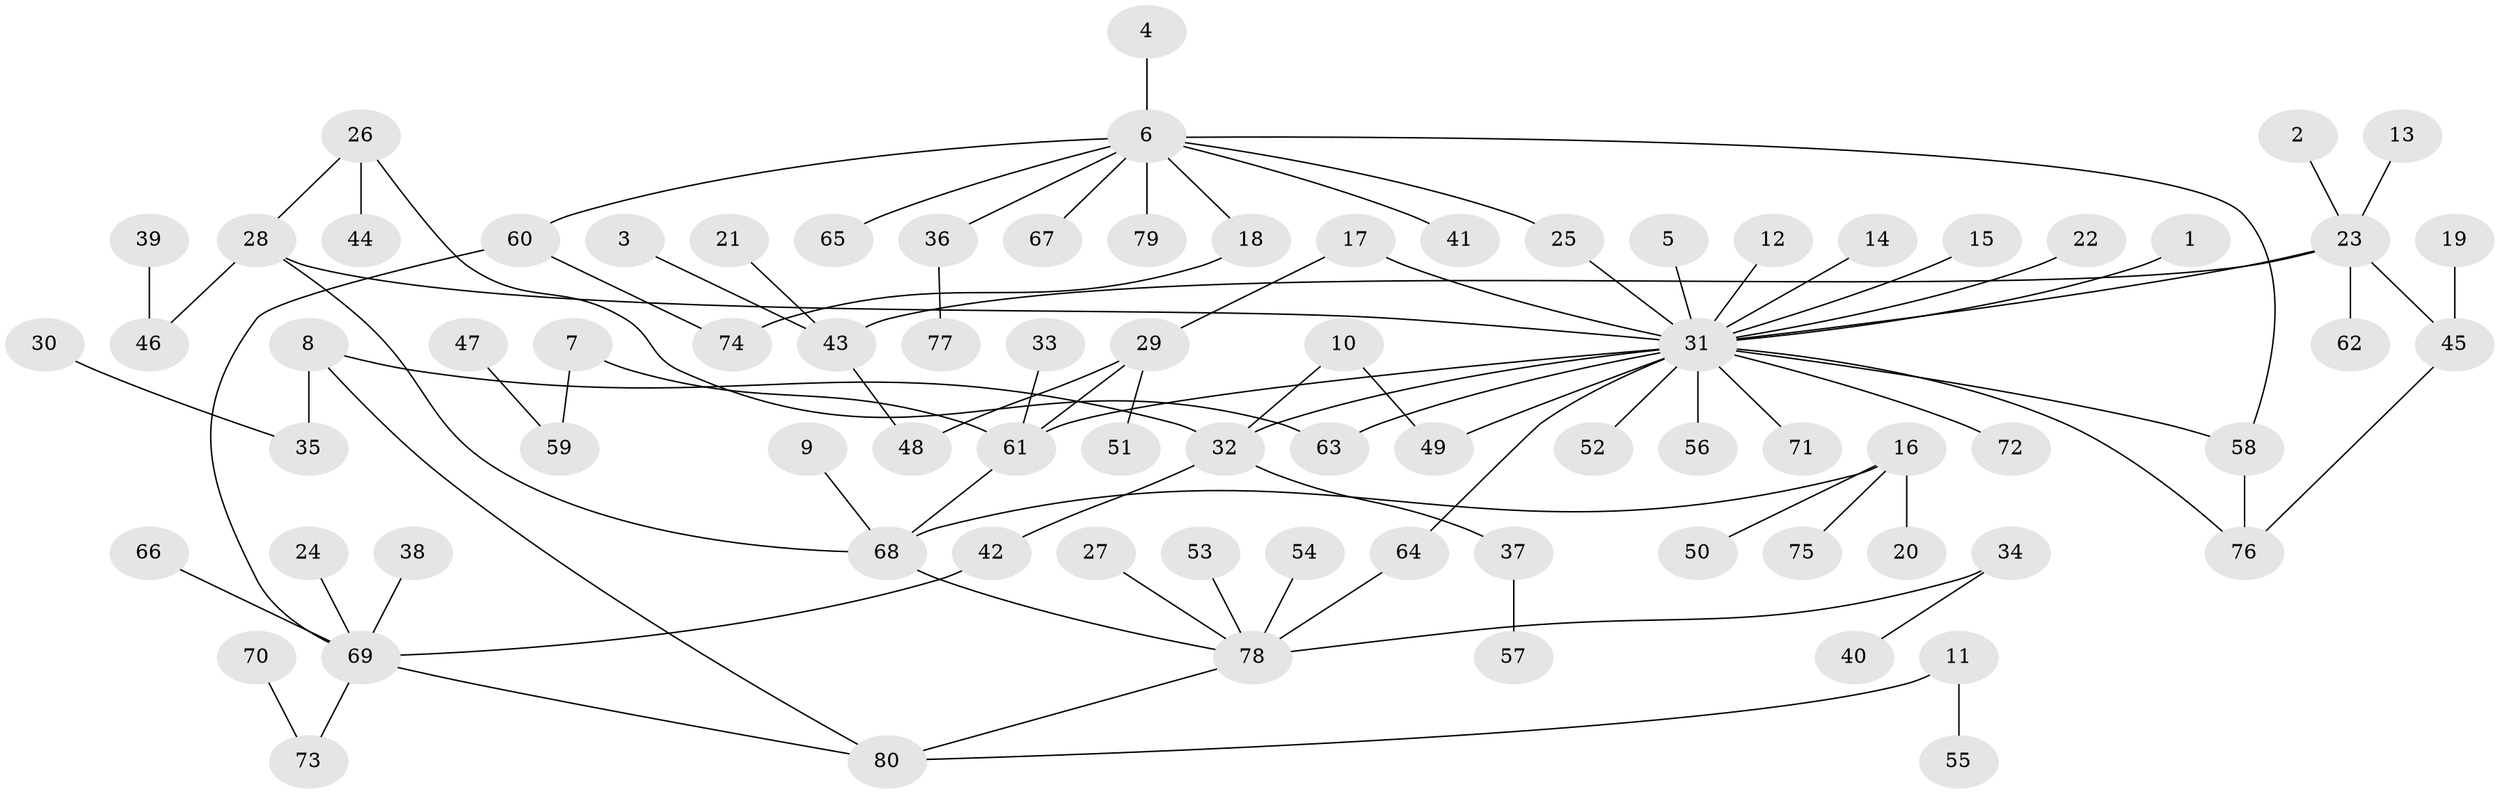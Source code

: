 // original degree distribution, {23: 0.007518796992481203, 6: 0.022556390977443608, 7: 0.007518796992481203, 5: 0.05263157894736842, 3: 0.15037593984962405, 1: 0.5714285714285714, 2: 0.15037593984962405, 12: 0.007518796992481203, 9: 0.007518796992481203, 8: 0.007518796992481203, 4: 0.015037593984962405}
// Generated by graph-tools (version 1.1) at 2025/36/03/04/25 23:36:39]
// undirected, 80 vertices, 92 edges
graph export_dot {
  node [color=gray90,style=filled];
  1;
  2;
  3;
  4;
  5;
  6;
  7;
  8;
  9;
  10;
  11;
  12;
  13;
  14;
  15;
  16;
  17;
  18;
  19;
  20;
  21;
  22;
  23;
  24;
  25;
  26;
  27;
  28;
  29;
  30;
  31;
  32;
  33;
  34;
  35;
  36;
  37;
  38;
  39;
  40;
  41;
  42;
  43;
  44;
  45;
  46;
  47;
  48;
  49;
  50;
  51;
  52;
  53;
  54;
  55;
  56;
  57;
  58;
  59;
  60;
  61;
  62;
  63;
  64;
  65;
  66;
  67;
  68;
  69;
  70;
  71;
  72;
  73;
  74;
  75;
  76;
  77;
  78;
  79;
  80;
  1 -- 31 [weight=1.0];
  2 -- 23 [weight=1.0];
  3 -- 43 [weight=1.0];
  4 -- 6 [weight=1.0];
  5 -- 31 [weight=1.0];
  6 -- 18 [weight=1.0];
  6 -- 25 [weight=1.0];
  6 -- 36 [weight=1.0];
  6 -- 41 [weight=1.0];
  6 -- 58 [weight=1.0];
  6 -- 60 [weight=1.0];
  6 -- 65 [weight=1.0];
  6 -- 67 [weight=1.0];
  6 -- 79 [weight=1.0];
  7 -- 59 [weight=1.0];
  7 -- 61 [weight=1.0];
  8 -- 32 [weight=1.0];
  8 -- 35 [weight=1.0];
  8 -- 80 [weight=1.0];
  9 -- 68 [weight=1.0];
  10 -- 32 [weight=1.0];
  10 -- 49 [weight=1.0];
  11 -- 55 [weight=1.0];
  11 -- 80 [weight=1.0];
  12 -- 31 [weight=1.0];
  13 -- 23 [weight=1.0];
  14 -- 31 [weight=1.0];
  15 -- 31 [weight=1.0];
  16 -- 20 [weight=1.0];
  16 -- 50 [weight=1.0];
  16 -- 68 [weight=1.0];
  16 -- 75 [weight=1.0];
  17 -- 29 [weight=1.0];
  17 -- 31 [weight=1.0];
  18 -- 74 [weight=1.0];
  19 -- 45 [weight=1.0];
  21 -- 43 [weight=1.0];
  22 -- 31 [weight=1.0];
  23 -- 31 [weight=1.0];
  23 -- 43 [weight=1.0];
  23 -- 45 [weight=1.0];
  23 -- 62 [weight=1.0];
  24 -- 69 [weight=1.0];
  25 -- 31 [weight=1.0];
  26 -- 28 [weight=1.0];
  26 -- 44 [weight=1.0];
  26 -- 63 [weight=1.0];
  27 -- 78 [weight=1.0];
  28 -- 31 [weight=1.0];
  28 -- 46 [weight=1.0];
  28 -- 68 [weight=1.0];
  29 -- 48 [weight=1.0];
  29 -- 51 [weight=1.0];
  29 -- 61 [weight=1.0];
  30 -- 35 [weight=1.0];
  31 -- 32 [weight=1.0];
  31 -- 49 [weight=1.0];
  31 -- 52 [weight=1.0];
  31 -- 56 [weight=1.0];
  31 -- 58 [weight=1.0];
  31 -- 61 [weight=1.0];
  31 -- 63 [weight=1.0];
  31 -- 64 [weight=1.0];
  31 -- 71 [weight=1.0];
  31 -- 72 [weight=1.0];
  31 -- 76 [weight=1.0];
  32 -- 37 [weight=1.0];
  32 -- 42 [weight=1.0];
  33 -- 61 [weight=1.0];
  34 -- 40 [weight=1.0];
  34 -- 78 [weight=1.0];
  36 -- 77 [weight=1.0];
  37 -- 57 [weight=1.0];
  38 -- 69 [weight=1.0];
  39 -- 46 [weight=1.0];
  42 -- 69 [weight=1.0];
  43 -- 48 [weight=1.0];
  45 -- 76 [weight=1.0];
  47 -- 59 [weight=1.0];
  53 -- 78 [weight=1.0];
  54 -- 78 [weight=1.0];
  58 -- 76 [weight=1.0];
  60 -- 69 [weight=1.0];
  60 -- 74 [weight=1.0];
  61 -- 68 [weight=1.0];
  64 -- 78 [weight=2.0];
  66 -- 69 [weight=1.0];
  68 -- 78 [weight=1.0];
  69 -- 73 [weight=1.0];
  69 -- 80 [weight=1.0];
  70 -- 73 [weight=1.0];
  78 -- 80 [weight=1.0];
}
